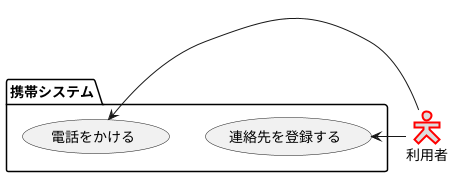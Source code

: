 @startuml ユースケース図
skinparam actorStyle Hollow
' left to right direction
actor 利用者 #DDDDDD;line:Red;line.bold;
package 携帯システム {
usecase 連絡先を登録する
usecase 電話をかける
}
利用者 -left-> 連絡先を登録する
利用者 -left-> 電話をかける
@enduml